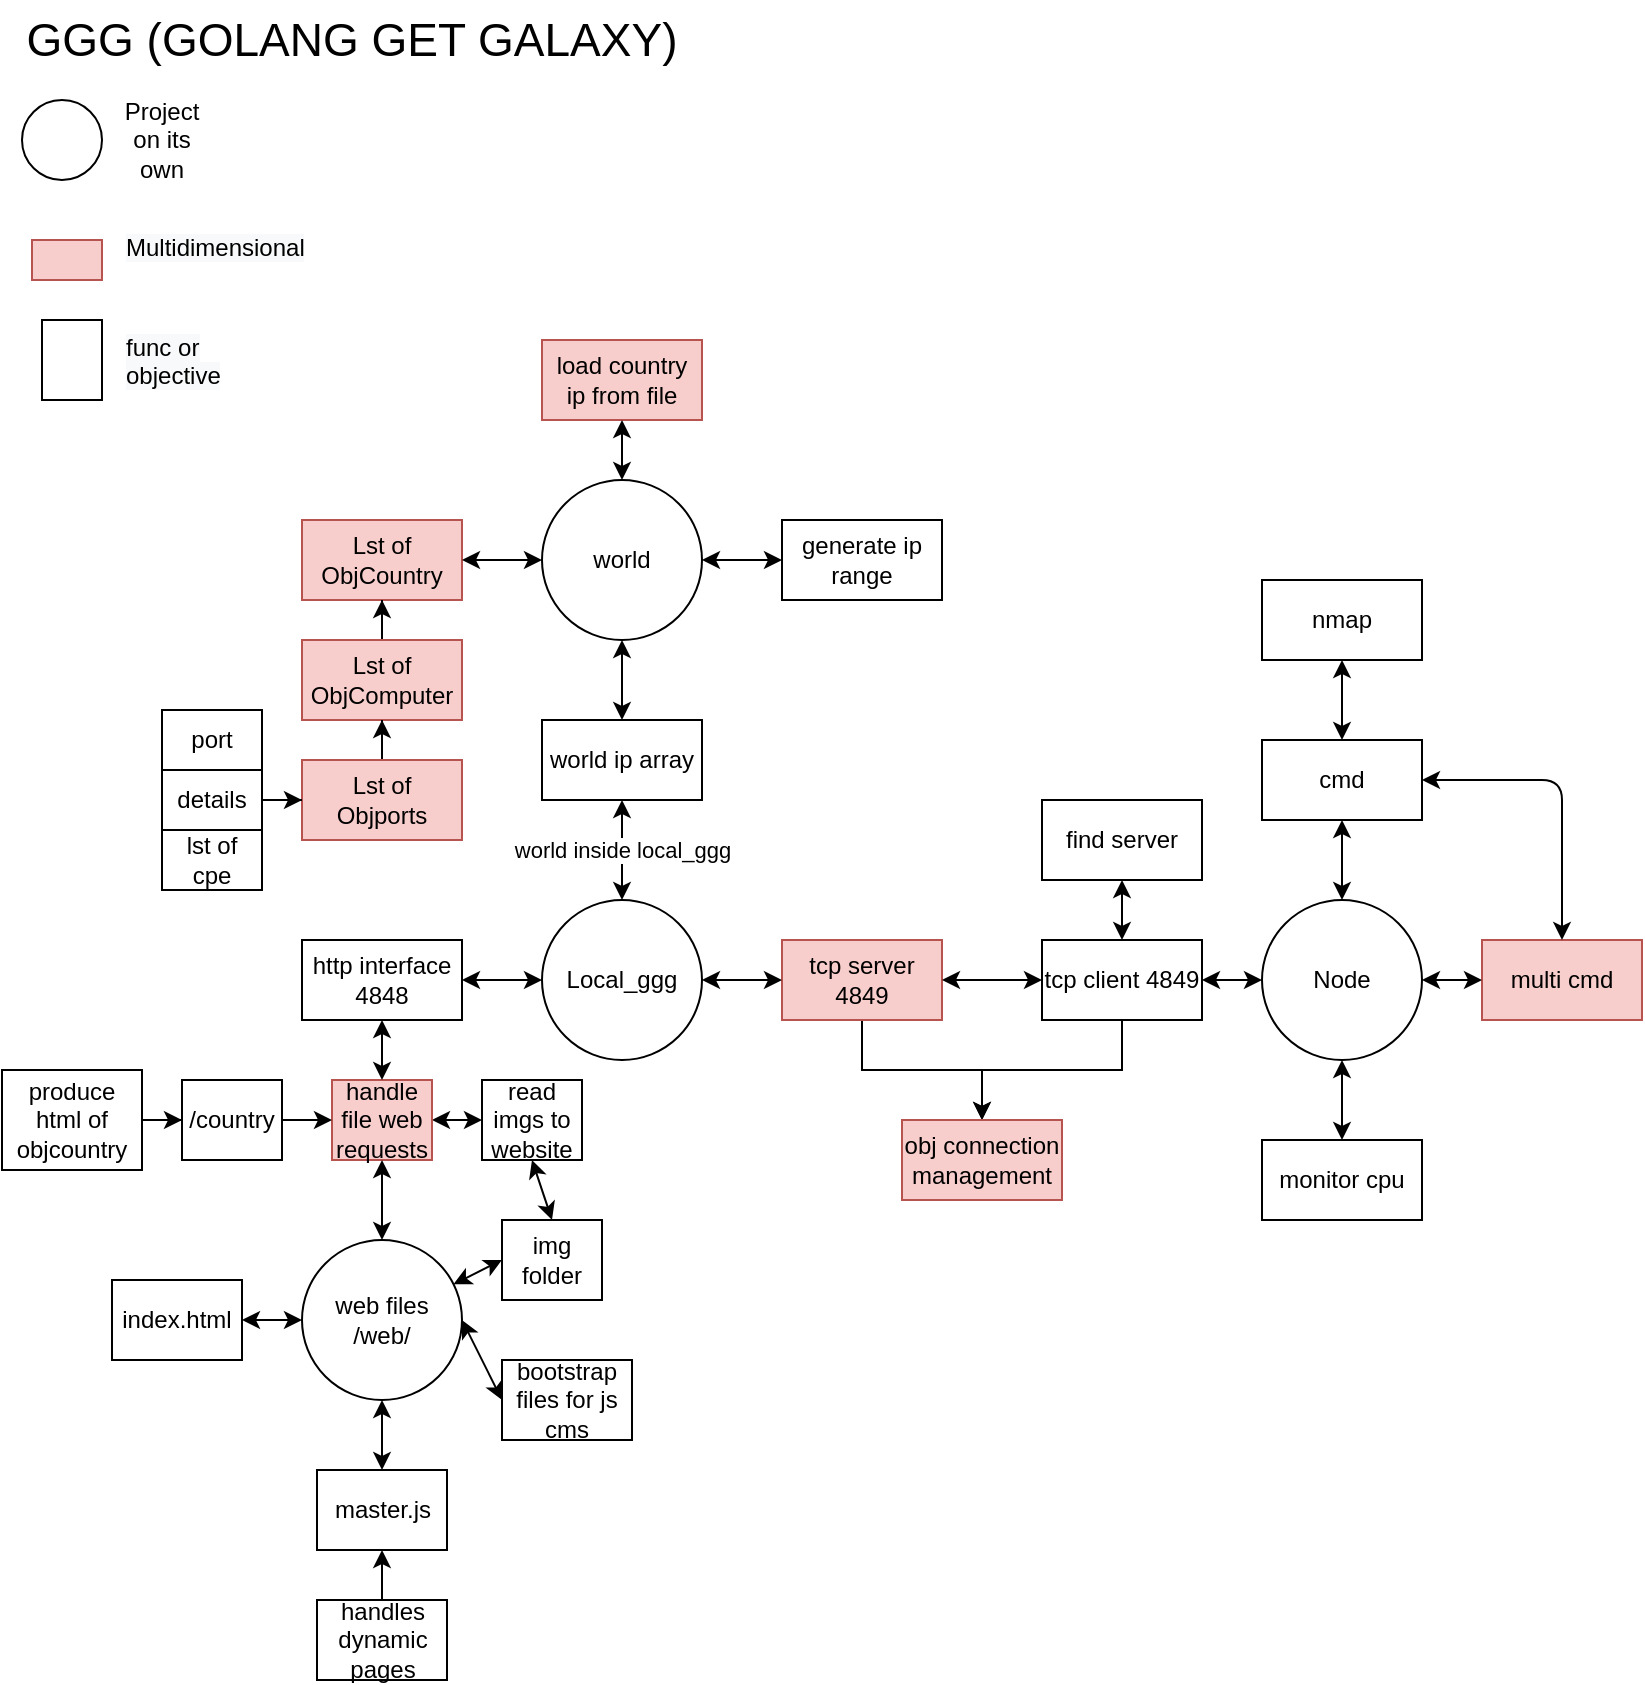 <mxfile version="13.10.4" type="device"><diagram id="d_kT46oRePCabD3bbkQQ" name="Page-1"><mxGraphModel dx="1422" dy="715" grid="1" gridSize="10" guides="1" tooltips="1" connect="1" arrows="1" fold="1" page="1" pageScale="1" pageWidth="827" pageHeight="1169" math="0" shadow="0"><root><mxCell id="0"/><mxCell id="1" parent="0"/><mxCell id="OZOYMcrG_c0-FkarisMN-1" value="Local_ggg" style="ellipse;whiteSpace=wrap;html=1;aspect=fixed;" parent="1" vertex="1"><mxGeometry x="270" y="450" width="80" height="80" as="geometry"/></mxCell><mxCell id="OZOYMcrG_c0-FkarisMN-2" value="world ip array" style="rounded=0;whiteSpace=wrap;html=1;" parent="1" vertex="1"><mxGeometry x="270" y="360" width="80" height="40" as="geometry"/></mxCell><mxCell id="OZOYMcrG_c0-FkarisMN-5" value="world inside local_ggg" style="endArrow=classic;startArrow=classic;html=1;entryX=0.5;entryY=1;entryDx=0;entryDy=0;exitX=0.5;exitY=0;exitDx=0;exitDy=0;" parent="1" source="OZOYMcrG_c0-FkarisMN-1" target="OZOYMcrG_c0-FkarisMN-2" edge="1"><mxGeometry width="50" height="50" relative="1" as="geometry"><mxPoint x="310" y="570" as="sourcePoint"/><mxPoint x="360" y="520" as="targetPoint"/></mxGeometry></mxCell><mxCell id="OZOYMcrG_c0-FkarisMN-6" value="http interface 4848" style="rounded=0;whiteSpace=wrap;html=1;" parent="1" vertex="1"><mxGeometry x="150" y="470" width="80" height="40" as="geometry"/></mxCell><mxCell id="OZOYMcrG_c0-FkarisMN-7" value="" style="endArrow=classic;startArrow=classic;html=1;entryX=1;entryY=0.5;entryDx=0;entryDy=0;exitX=0;exitY=0.5;exitDx=0;exitDy=0;" parent="1" source="OZOYMcrG_c0-FkarisMN-1" target="OZOYMcrG_c0-FkarisMN-6" edge="1"><mxGeometry width="50" height="50" relative="1" as="geometry"><mxPoint x="240" y="530" as="sourcePoint"/><mxPoint x="360" y="510" as="targetPoint"/></mxGeometry></mxCell><mxCell id="zIXaKIn1wbMY9FxMBtBY-3" style="edgeStyle=orthogonalEdgeStyle;rounded=0;orthogonalLoop=1;jettySize=auto;html=1;entryX=0.5;entryY=0;entryDx=0;entryDy=0;" edge="1" parent="1" source="OZOYMcrG_c0-FkarisMN-8" target="zIXaKIn1wbMY9FxMBtBY-2"><mxGeometry relative="1" as="geometry"/></mxCell><mxCell id="OZOYMcrG_c0-FkarisMN-8" value="tcp server 4849" style="rounded=0;whiteSpace=wrap;html=1;fillColor=#f8cecc;strokeColor=#b85450;" parent="1" vertex="1"><mxGeometry x="390" y="470" width="80" height="40" as="geometry"/></mxCell><mxCell id="OZOYMcrG_c0-FkarisMN-9" value="" style="endArrow=classic;startArrow=classic;html=1;exitX=1;exitY=0.5;exitDx=0;exitDy=0;entryX=0;entryY=0.5;entryDx=0;entryDy=0;" parent="1" source="OZOYMcrG_c0-FkarisMN-1" target="OZOYMcrG_c0-FkarisMN-8" edge="1"><mxGeometry width="50" height="50" relative="1" as="geometry"><mxPoint x="348.284" y="471.716" as="sourcePoint"/><mxPoint x="380" y="420.0" as="targetPoint"/></mxGeometry></mxCell><mxCell id="OZOYMcrG_c0-FkarisMN-10" value="Node" style="ellipse;whiteSpace=wrap;html=1;aspect=fixed;" parent="1" vertex="1"><mxGeometry x="630" y="450" width="80" height="80" as="geometry"/></mxCell><mxCell id="OZOYMcrG_c0-FkarisMN-11" value="cmd" style="rounded=0;whiteSpace=wrap;html=1;" parent="1" vertex="1"><mxGeometry x="630" y="370" width="80" height="40" as="geometry"/></mxCell><mxCell id="OZOYMcrG_c0-FkarisMN-12" value="" style="endArrow=classic;startArrow=classic;html=1;entryX=0.5;entryY=1;entryDx=0;entryDy=0;exitX=0.5;exitY=0;exitDx=0;exitDy=0;" parent="1" source="OZOYMcrG_c0-FkarisMN-10" target="OZOYMcrG_c0-FkarisMN-11" edge="1"><mxGeometry width="50" height="50" relative="1" as="geometry"><mxPoint x="390" y="440" as="sourcePoint"/><mxPoint x="440" y="390" as="targetPoint"/></mxGeometry></mxCell><mxCell id="OZOYMcrG_c0-FkarisMN-13" value="nmap" style="rounded=0;whiteSpace=wrap;html=1;" parent="1" vertex="1"><mxGeometry x="630" y="290" width="80" height="40" as="geometry"/></mxCell><mxCell id="OZOYMcrG_c0-FkarisMN-14" value="" style="endArrow=classic;startArrow=classic;html=1;entryX=0.5;entryY=1;entryDx=0;entryDy=0;exitX=0.5;exitY=0;exitDx=0;exitDy=0;" parent="1" source="OZOYMcrG_c0-FkarisMN-11" target="OZOYMcrG_c0-FkarisMN-13" edge="1"><mxGeometry width="50" height="50" relative="1" as="geometry"><mxPoint x="684.88" y="466.64" as="sourcePoint"/><mxPoint x="690" y="420.0" as="targetPoint"/></mxGeometry></mxCell><mxCell id="zIXaKIn1wbMY9FxMBtBY-4" style="edgeStyle=orthogonalEdgeStyle;rounded=0;orthogonalLoop=1;jettySize=auto;html=1;entryX=0.5;entryY=0;entryDx=0;entryDy=0;" edge="1" parent="1" source="OZOYMcrG_c0-FkarisMN-15" target="zIXaKIn1wbMY9FxMBtBY-2"><mxGeometry relative="1" as="geometry"/></mxCell><mxCell id="OZOYMcrG_c0-FkarisMN-15" value="tcp client 4849" style="rounded=0;whiteSpace=wrap;html=1;" parent="1" vertex="1"><mxGeometry x="520" y="470" width="80" height="40" as="geometry"/></mxCell><mxCell id="OZOYMcrG_c0-FkarisMN-16" value="" style="endArrow=classic;startArrow=classic;html=1;entryX=0;entryY=0.5;entryDx=0;entryDy=0;exitX=1;exitY=0.5;exitDx=0;exitDy=0;" parent="1" source="OZOYMcrG_c0-FkarisMN-15" target="OZOYMcrG_c0-FkarisMN-10" edge="1"><mxGeometry width="50" height="50" relative="1" as="geometry"><mxPoint x="350" y="490" as="sourcePoint"/><mxPoint x="400" y="440" as="targetPoint"/></mxGeometry></mxCell><mxCell id="OZOYMcrG_c0-FkarisMN-17" value="" style="endArrow=classic;startArrow=classic;html=1;entryX=0;entryY=0.5;entryDx=0;entryDy=0;exitX=1;exitY=0.5;exitDx=0;exitDy=0;" parent="1" source="OZOYMcrG_c0-FkarisMN-8" target="OZOYMcrG_c0-FkarisMN-15" edge="1"><mxGeometry width="50" height="50" relative="1" as="geometry"><mxPoint x="490" y="470" as="sourcePoint"/><mxPoint x="750" y="400" as="targetPoint"/></mxGeometry></mxCell><mxCell id="OZOYMcrG_c0-FkarisMN-18" value="world" style="ellipse;whiteSpace=wrap;html=1;aspect=fixed;" parent="1" vertex="1"><mxGeometry x="270" y="240" width="80" height="80" as="geometry"/></mxCell><mxCell id="OZOYMcrG_c0-FkarisMN-19" value="" style="endArrow=classic;startArrow=classic;html=1;entryX=0.5;entryY=1;entryDx=0;entryDy=0;exitX=0.5;exitY=0;exitDx=0;exitDy=0;" parent="1" source="OZOYMcrG_c0-FkarisMN-2" target="OZOYMcrG_c0-FkarisMN-18" edge="1"><mxGeometry width="50" height="50" relative="1" as="geometry"><mxPoint x="540" y="450" as="sourcePoint"/><mxPoint x="590" y="400" as="targetPoint"/></mxGeometry></mxCell><mxCell id="OZOYMcrG_c0-FkarisMN-20" value="generate ip range" style="rounded=0;whiteSpace=wrap;html=1;" parent="1" vertex="1"><mxGeometry x="390" y="260" width="80" height="40" as="geometry"/></mxCell><mxCell id="OZOYMcrG_c0-FkarisMN-21" value="" style="endArrow=classic;startArrow=classic;html=1;entryX=0;entryY=0.5;entryDx=0;entryDy=0;exitX=1;exitY=0.5;exitDx=0;exitDy=0;" parent="1" source="OZOYMcrG_c0-FkarisMN-18" target="OZOYMcrG_c0-FkarisMN-20" edge="1"><mxGeometry width="50" height="50" relative="1" as="geometry"><mxPoint x="540" y="300" as="sourcePoint"/><mxPoint x="590" y="250" as="targetPoint"/></mxGeometry></mxCell><mxCell id="OZOYMcrG_c0-FkarisMN-23" value="Lst of ObjCountry" style="rounded=0;whiteSpace=wrap;html=1;fillColor=#f8cecc;strokeColor=#b85450;" parent="1" vertex="1"><mxGeometry x="150" y="260" width="80" height="40" as="geometry"/></mxCell><mxCell id="OZOYMcrG_c0-FkarisMN-24" value="" style="endArrow=classic;startArrow=classic;html=1;entryX=1;entryY=0.5;entryDx=0;entryDy=0;" parent="1" source="OZOYMcrG_c0-FkarisMN-18" target="OZOYMcrG_c0-FkarisMN-23" edge="1"><mxGeometry width="50" height="50" relative="1" as="geometry"><mxPoint x="360" y="220" as="sourcePoint"/><mxPoint x="400" y="220" as="targetPoint"/></mxGeometry></mxCell><mxCell id="OZOYMcrG_c0-FkarisMN-27" style="edgeStyle=orthogonalEdgeStyle;rounded=0;orthogonalLoop=1;jettySize=auto;html=1;entryX=0.5;entryY=1;entryDx=0;entryDy=0;" parent="1" source="OZOYMcrG_c0-FkarisMN-26" target="OZOYMcrG_c0-FkarisMN-23" edge="1"><mxGeometry relative="1" as="geometry"/></mxCell><mxCell id="OZOYMcrG_c0-FkarisMN-26" value="Lst of ObjComputer" style="rounded=0;whiteSpace=wrap;html=1;fillColor=#f8cecc;strokeColor=#b85450;" parent="1" vertex="1"><mxGeometry x="150" y="320" width="80" height="40" as="geometry"/></mxCell><mxCell id="OZOYMcrG_c0-FkarisMN-29" style="edgeStyle=orthogonalEdgeStyle;rounded=0;orthogonalLoop=1;jettySize=auto;html=1;entryX=0.5;entryY=1;entryDx=0;entryDy=0;" parent="1" source="OZOYMcrG_c0-FkarisMN-28" target="OZOYMcrG_c0-FkarisMN-26" edge="1"><mxGeometry relative="1" as="geometry"/></mxCell><mxCell id="OZOYMcrG_c0-FkarisMN-28" value="Lst of Objports" style="rounded=0;whiteSpace=wrap;html=1;fillColor=#f8cecc;strokeColor=#b85450;" parent="1" vertex="1"><mxGeometry x="150" y="380" width="80" height="40" as="geometry"/></mxCell><mxCell id="OZOYMcrG_c0-FkarisMN-30" value="port" style="rounded=0;whiteSpace=wrap;html=1;" parent="1" vertex="1"><mxGeometry x="80" y="355" width="50" height="30" as="geometry"/></mxCell><mxCell id="OZOYMcrG_c0-FkarisMN-31" value="lst of cpe" style="rounded=0;whiteSpace=wrap;html=1;" parent="1" vertex="1"><mxGeometry x="80" y="415" width="50" height="30" as="geometry"/></mxCell><mxCell id="OZOYMcrG_c0-FkarisMN-33" style="edgeStyle=orthogonalEdgeStyle;rounded=0;orthogonalLoop=1;jettySize=auto;html=1;entryX=0;entryY=0.5;entryDx=0;entryDy=0;" parent="1" source="OZOYMcrG_c0-FkarisMN-32" target="OZOYMcrG_c0-FkarisMN-28" edge="1"><mxGeometry relative="1" as="geometry"/></mxCell><mxCell id="OZOYMcrG_c0-FkarisMN-32" value="details" style="rounded=0;whiteSpace=wrap;html=1;" parent="1" vertex="1"><mxGeometry x="80" y="385" width="50" height="30" as="geometry"/></mxCell><mxCell id="OZOYMcrG_c0-FkarisMN-34" value="load country ip from file" style="rounded=0;whiteSpace=wrap;html=1;fillColor=#f8cecc;strokeColor=#b85450;" parent="1" vertex="1"><mxGeometry x="270" y="170" width="80" height="40" as="geometry"/></mxCell><mxCell id="OZOYMcrG_c0-FkarisMN-35" value="" style="endArrow=classic;startArrow=classic;html=1;entryX=0.5;entryY=1;entryDx=0;entryDy=0;exitX=0.5;exitY=0;exitDx=0;exitDy=0;" parent="1" source="OZOYMcrG_c0-FkarisMN-18" target="OZOYMcrG_c0-FkarisMN-34" edge="1"><mxGeometry width="50" height="50" relative="1" as="geometry"><mxPoint x="300" y="390" as="sourcePoint"/><mxPoint x="350" y="340" as="targetPoint"/></mxGeometry></mxCell><mxCell id="OZOYMcrG_c0-FkarisMN-36" value="read imgs to website" style="rounded=0;whiteSpace=wrap;html=1;" parent="1" vertex="1"><mxGeometry x="240" y="540" width="50" height="40" as="geometry"/></mxCell><mxCell id="OZOYMcrG_c0-FkarisMN-39" value="" style="endArrow=classic;startArrow=classic;html=1;entryX=0;entryY=0.5;entryDx=0;entryDy=0;exitX=1;exitY=0.5;exitDx=0;exitDy=0;" parent="1" source="OZOYMcrG_c0-FkarisMN-40" target="OZOYMcrG_c0-FkarisMN-36" edge="1"><mxGeometry width="50" height="50" relative="1" as="geometry"><mxPoint x="160" y="540.0" as="sourcePoint"/><mxPoint x="120" y="540.0" as="targetPoint"/></mxGeometry></mxCell><mxCell id="OZOYMcrG_c0-FkarisMN-40" value="handle file web requests" style="rounded=0;whiteSpace=wrap;html=1;fillColor=#f8cecc;strokeColor=#b85450;" parent="1" vertex="1"><mxGeometry x="165" y="540" width="50" height="40" as="geometry"/></mxCell><mxCell id="OZOYMcrG_c0-FkarisMN-41" value="" style="endArrow=classic;startArrow=classic;html=1;entryX=0.5;entryY=1;entryDx=0;entryDy=0;exitX=0.5;exitY=0;exitDx=0;exitDy=0;" parent="1" source="OZOYMcrG_c0-FkarisMN-40" target="OZOYMcrG_c0-FkarisMN-6" edge="1"><mxGeometry width="50" height="50" relative="1" as="geometry"><mxPoint x="160" y="500" as="sourcePoint"/><mxPoint x="130" y="500" as="targetPoint"/></mxGeometry></mxCell><mxCell id="OZOYMcrG_c0-FkarisMN-43" style="edgeStyle=orthogonalEdgeStyle;rounded=0;orthogonalLoop=1;jettySize=auto;html=1;entryX=0;entryY=0.5;entryDx=0;entryDy=0;" parent="1" source="OZOYMcrG_c0-FkarisMN-42" target="OZOYMcrG_c0-FkarisMN-40" edge="1"><mxGeometry relative="1" as="geometry"/></mxCell><mxCell id="OZOYMcrG_c0-FkarisMN-42" value="/country" style="rounded=0;whiteSpace=wrap;html=1;" parent="1" vertex="1"><mxGeometry x="90" y="540" width="50" height="40" as="geometry"/></mxCell><mxCell id="OZOYMcrG_c0-FkarisMN-45" value="" style="edgeStyle=orthogonalEdgeStyle;rounded=0;orthogonalLoop=1;jettySize=auto;html=1;" parent="1" source="OZOYMcrG_c0-FkarisMN-44" target="OZOYMcrG_c0-FkarisMN-42" edge="1"><mxGeometry relative="1" as="geometry"/></mxCell><mxCell id="OZOYMcrG_c0-FkarisMN-44" value="produce html of objcountry" style="rounded=0;whiteSpace=wrap;html=1;" parent="1" vertex="1"><mxGeometry y="535" width="70" height="50" as="geometry"/></mxCell><mxCell id="OZOYMcrG_c0-FkarisMN-46" value="multi cmd" style="rounded=0;whiteSpace=wrap;html=1;fillColor=#f8cecc;strokeColor=#b85450;" parent="1" vertex="1"><mxGeometry x="740" y="470" width="80" height="40" as="geometry"/></mxCell><mxCell id="OZOYMcrG_c0-FkarisMN-47" value="" style="endArrow=classic;startArrow=classic;html=1;entryX=0;entryY=0.5;entryDx=0;entryDy=0;exitX=1;exitY=0.5;exitDx=0;exitDy=0;" parent="1" source="OZOYMcrG_c0-FkarisMN-10" target="OZOYMcrG_c0-FkarisMN-46" edge="1"><mxGeometry width="50" height="50" relative="1" as="geometry"><mxPoint x="680" y="460" as="sourcePoint"/><mxPoint x="680" y="420" as="targetPoint"/></mxGeometry></mxCell><mxCell id="OZOYMcrG_c0-FkarisMN-50" value="" style="endArrow=classic;startArrow=classic;html=1;entryX=1;entryY=0.5;entryDx=0;entryDy=0;exitX=0.5;exitY=0;exitDx=0;exitDy=0;" parent="1" source="OZOYMcrG_c0-FkarisMN-46" target="OZOYMcrG_c0-FkarisMN-11" edge="1"><mxGeometry width="50" height="50" relative="1" as="geometry"><mxPoint x="770" y="460" as="sourcePoint"/><mxPoint x="210" y="360" as="targetPoint"/><Array as="points"><mxPoint x="780" y="390"/></Array></mxGeometry></mxCell><mxCell id="OZOYMcrG_c0-FkarisMN-51" value="monitor cpu" style="rounded=0;whiteSpace=wrap;html=1;" parent="1" vertex="1"><mxGeometry x="630" y="570" width="80" height="40" as="geometry"/></mxCell><mxCell id="OZOYMcrG_c0-FkarisMN-53" value="" style="endArrow=classic;startArrow=classic;html=1;entryX=0.5;entryY=1;entryDx=0;entryDy=0;exitX=0.5;exitY=0;exitDx=0;exitDy=0;" parent="1" source="OZOYMcrG_c0-FkarisMN-51" target="OZOYMcrG_c0-FkarisMN-10" edge="1"><mxGeometry width="50" height="50" relative="1" as="geometry"><mxPoint x="160" y="410" as="sourcePoint"/><mxPoint x="210" y="360" as="targetPoint"/></mxGeometry></mxCell><mxCell id="OZOYMcrG_c0-FkarisMN-55" value="" style="endArrow=classic;startArrow=classic;html=1;exitX=0.5;exitY=1;exitDx=0;exitDy=0;entryX=0.5;entryY=0;entryDx=0;entryDy=0;" parent="1" source="OZOYMcrG_c0-FkarisMN-40" target="OZOYMcrG_c0-FkarisMN-58" edge="1"><mxGeometry width="50" height="50" relative="1" as="geometry"><mxPoint x="240" y="560" as="sourcePoint"/><mxPoint x="190" y="620" as="targetPoint"/></mxGeometry></mxCell><mxCell id="OZOYMcrG_c0-FkarisMN-58" value="&lt;span&gt;web files /web/&lt;/span&gt;" style="ellipse;whiteSpace=wrap;html=1;aspect=fixed;" parent="1" vertex="1"><mxGeometry x="150" y="620" width="80" height="80" as="geometry"/></mxCell><mxCell id="OZOYMcrG_c0-FkarisMN-59" value="index.html" style="rounded=0;whiteSpace=wrap;html=1;" parent="1" vertex="1"><mxGeometry x="55" y="640" width="65" height="40" as="geometry"/></mxCell><mxCell id="OZOYMcrG_c0-FkarisMN-60" value="" style="endArrow=classic;startArrow=classic;html=1;entryX=0;entryY=0.5;entryDx=0;entryDy=0;" parent="1" source="OZOYMcrG_c0-FkarisMN-59" target="OZOYMcrG_c0-FkarisMN-58" edge="1"><mxGeometry width="50" height="50" relative="1" as="geometry"><mxPoint x="240" y="550" as="sourcePoint"/><mxPoint x="290" y="500" as="targetPoint"/></mxGeometry></mxCell><mxCell id="OZOYMcrG_c0-FkarisMN-61" value="master.js" style="rounded=0;whiteSpace=wrap;html=1;" parent="1" vertex="1"><mxGeometry x="157.5" y="735" width="65" height="40" as="geometry"/></mxCell><mxCell id="OZOYMcrG_c0-FkarisMN-62" value="" style="endArrow=classic;startArrow=classic;html=1;exitX=0.5;exitY=1;exitDx=0;exitDy=0;entryX=0.5;entryY=0;entryDx=0;entryDy=0;" parent="1" source="OZOYMcrG_c0-FkarisMN-58" target="OZOYMcrG_c0-FkarisMN-61" edge="1"><mxGeometry width="50" height="50" relative="1" as="geometry"><mxPoint x="240" y="550" as="sourcePoint"/><mxPoint x="290" y="500" as="targetPoint"/></mxGeometry></mxCell><mxCell id="OZOYMcrG_c0-FkarisMN-64" style="edgeStyle=none;rounded=0;orthogonalLoop=1;jettySize=auto;html=1;entryX=0.5;entryY=1;entryDx=0;entryDy=0;" parent="1" source="OZOYMcrG_c0-FkarisMN-63" target="OZOYMcrG_c0-FkarisMN-61" edge="1"><mxGeometry relative="1" as="geometry"/></mxCell><mxCell id="OZOYMcrG_c0-FkarisMN-63" value="handles dynamic pages" style="rounded=0;whiteSpace=wrap;html=1;" parent="1" vertex="1"><mxGeometry x="157.5" y="800" width="65" height="40" as="geometry"/></mxCell><mxCell id="OZOYMcrG_c0-FkarisMN-65" value="bootstrap files for js cms" style="rounded=0;whiteSpace=wrap;html=1;" parent="1" vertex="1"><mxGeometry x="250" y="680" width="65" height="40" as="geometry"/></mxCell><mxCell id="OZOYMcrG_c0-FkarisMN-66" value="" style="endArrow=classic;startArrow=classic;html=1;exitX=1;exitY=0.5;exitDx=0;exitDy=0;entryX=0;entryY=0.5;entryDx=0;entryDy=0;" parent="1" source="OZOYMcrG_c0-FkarisMN-58" target="OZOYMcrG_c0-FkarisMN-65" edge="1"><mxGeometry width="50" height="50" relative="1" as="geometry"><mxPoint x="240" y="540" as="sourcePoint"/><mxPoint x="290" y="490" as="targetPoint"/></mxGeometry></mxCell><mxCell id="OZOYMcrG_c0-FkarisMN-67" value="img folder" style="rounded=0;whiteSpace=wrap;html=1;" parent="1" vertex="1"><mxGeometry x="250" y="610" width="50" height="40" as="geometry"/></mxCell><mxCell id="OZOYMcrG_c0-FkarisMN-68" value="" style="endArrow=classic;startArrow=classic;html=1;entryX=0;entryY=0.5;entryDx=0;entryDy=0;" parent="1" source="OZOYMcrG_c0-FkarisMN-58" target="OZOYMcrG_c0-FkarisMN-67" edge="1"><mxGeometry width="50" height="50" relative="1" as="geometry"><mxPoint x="240" y="540" as="sourcePoint"/><mxPoint x="290" y="490" as="targetPoint"/></mxGeometry></mxCell><mxCell id="OZOYMcrG_c0-FkarisMN-69" value="" style="endArrow=classic;startArrow=classic;html=1;entryX=0.5;entryY=1;entryDx=0;entryDy=0;exitX=0.5;exitY=0;exitDx=0;exitDy=0;" parent="1" source="OZOYMcrG_c0-FkarisMN-67" target="OZOYMcrG_c0-FkarisMN-36" edge="1"><mxGeometry width="50" height="50" relative="1" as="geometry"><mxPoint x="235.777" y="652.111" as="sourcePoint"/><mxPoint x="260" y="640" as="targetPoint"/></mxGeometry></mxCell><mxCell id="OZOYMcrG_c0-FkarisMN-70" value="" style="rounded=0;whiteSpace=wrap;html=1;fillColor=#f8cecc;strokeColor=#b85450;" parent="1" vertex="1"><mxGeometry x="15" y="120" width="35" height="20" as="geometry"/></mxCell><mxCell id="OZOYMcrG_c0-FkarisMN-71" value="&lt;font style=&quot;font-size: 23px&quot;&gt;GGG (GOLANG GET GALAXY)&lt;/font&gt;" style="text;html=1;strokeColor=none;fillColor=none;align=center;verticalAlign=middle;whiteSpace=wrap;rounded=0;" parent="1" vertex="1"><mxGeometry width="350" height="40" as="geometry"/></mxCell><mxCell id="OZOYMcrG_c0-FkarisMN-72" value="" style="ellipse;whiteSpace=wrap;html=1;aspect=fixed;" parent="1" vertex="1"><mxGeometry x="10" y="50" width="40" height="40" as="geometry"/></mxCell><mxCell id="OZOYMcrG_c0-FkarisMN-73" value="Project on its own" style="text;html=1;strokeColor=none;fillColor=none;align=center;verticalAlign=middle;whiteSpace=wrap;rounded=0;" parent="1" vertex="1"><mxGeometry x="60" y="60" width="40" height="20" as="geometry"/></mxCell><mxCell id="OZOYMcrG_c0-FkarisMN-75" value="&lt;span style=&quot;color: rgb(0, 0, 0); font-family: helvetica; font-size: 12px; font-style: normal; font-weight: 400; letter-spacing: normal; text-align: center; text-indent: 0px; text-transform: none; word-spacing: 0px; background-color: rgb(248, 249, 250); display: inline; float: none;&quot;&gt;Multidimensional&lt;/span&gt;" style="text;whiteSpace=wrap;html=1;" parent="1" vertex="1"><mxGeometry x="60" y="110" width="110" height="30" as="geometry"/></mxCell><mxCell id="OZOYMcrG_c0-FkarisMN-76" value="" style="rounded=0;whiteSpace=wrap;html=1;" parent="1" vertex="1"><mxGeometry x="20" y="160" width="30" height="40" as="geometry"/></mxCell><mxCell id="OZOYMcrG_c0-FkarisMN-77" value="&lt;span style=&quot;color: rgb(0 , 0 , 0) ; font-family: &amp;#34;helvetica&amp;#34; ; font-size: 12px ; font-style: normal ; font-weight: 400 ; letter-spacing: normal ; text-align: center ; text-indent: 0px ; text-transform: none ; word-spacing: 0px ; background-color: rgb(248 , 249 , 250) ; display: inline ; float: none&quot;&gt;func or objective&lt;/span&gt;" style="text;whiteSpace=wrap;html=1;" parent="1" vertex="1"><mxGeometry x="60" y="160" width="60" height="30" as="geometry"/></mxCell><mxCell id="zIXaKIn1wbMY9FxMBtBY-2" value="obj connection management" style="rounded=0;whiteSpace=wrap;html=1;fillColor=#f8cecc;strokeColor=#b85450;" vertex="1" parent="1"><mxGeometry x="450" y="560" width="80" height="40" as="geometry"/></mxCell><mxCell id="zIXaKIn1wbMY9FxMBtBY-7" value="find server" style="rounded=0;whiteSpace=wrap;html=1;" vertex="1" parent="1"><mxGeometry x="520" y="400" width="80" height="40" as="geometry"/></mxCell><mxCell id="zIXaKIn1wbMY9FxMBtBY-9" value="" style="endArrow=classic;startArrow=classic;html=1;entryX=0.5;entryY=1;entryDx=0;entryDy=0;exitX=0.5;exitY=0;exitDx=0;exitDy=0;" edge="1" parent="1" source="OZOYMcrG_c0-FkarisMN-15" target="zIXaKIn1wbMY9FxMBtBY-7"><mxGeometry width="50" height="50" relative="1" as="geometry"><mxPoint x="260" y="520" as="sourcePoint"/><mxPoint x="310" y="470" as="targetPoint"/></mxGeometry></mxCell></root></mxGraphModel></diagram></mxfile>